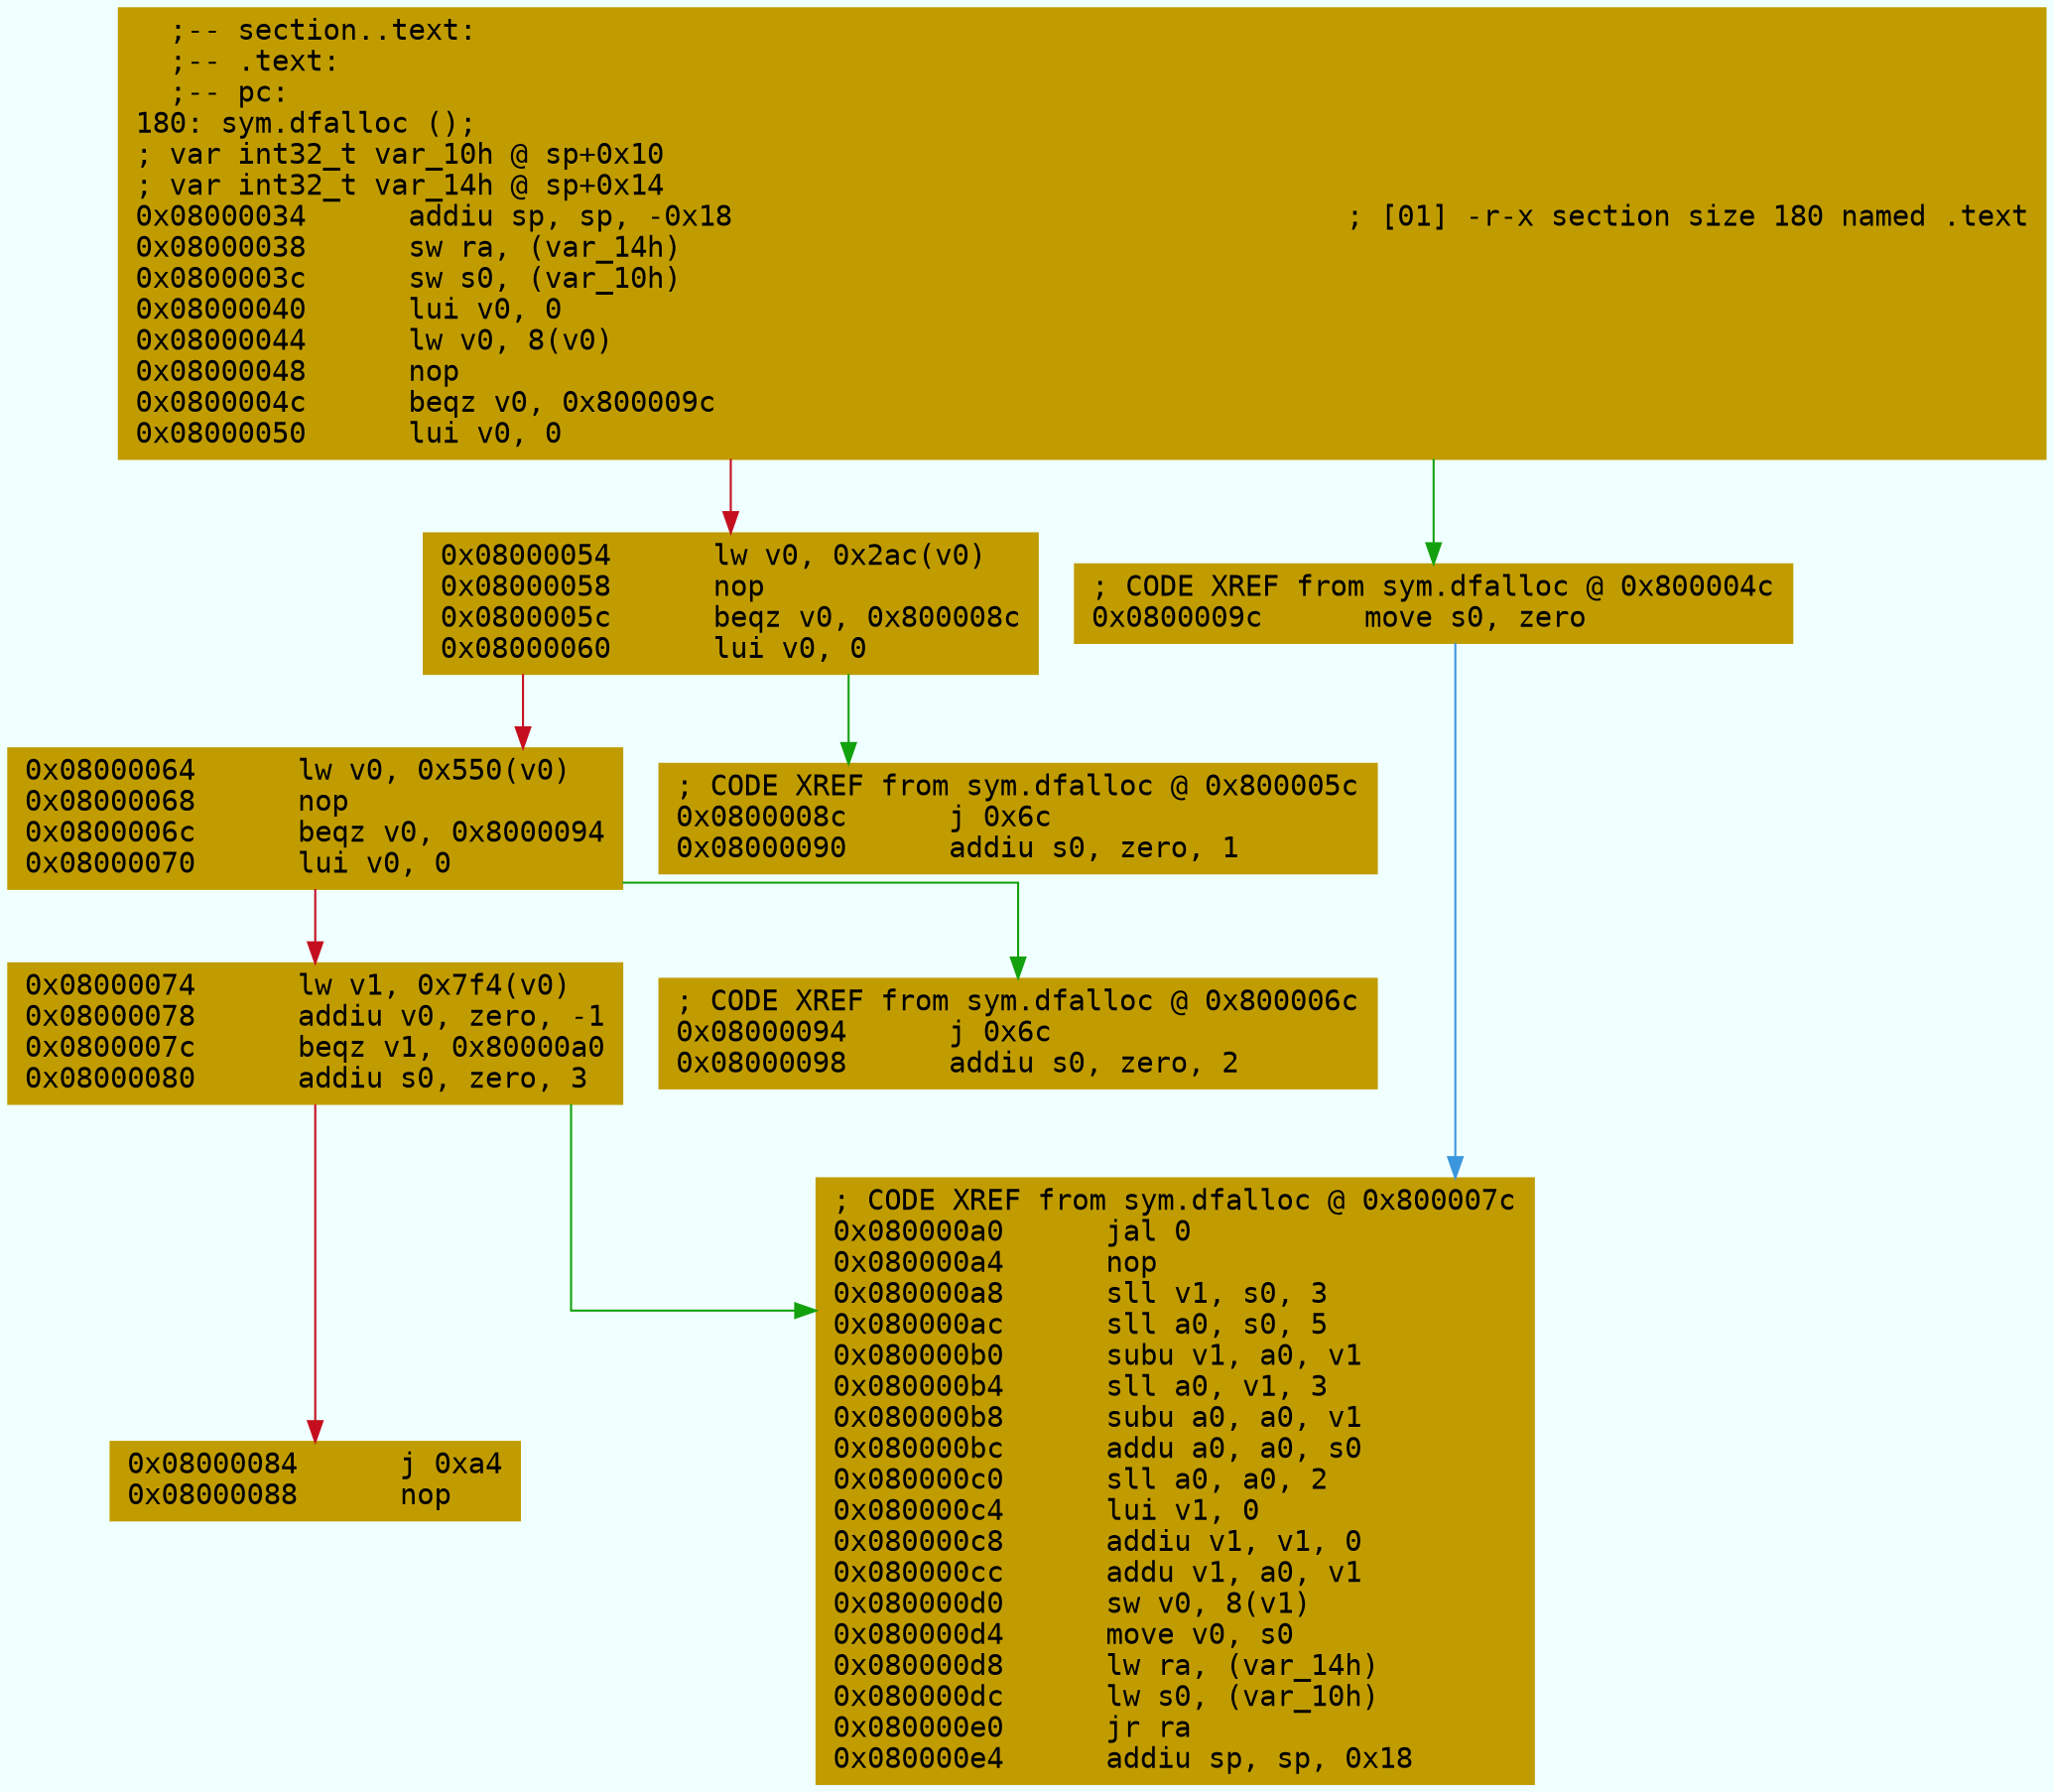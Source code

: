 digraph code {
	graph [bgcolor=azure fontsize=8 fontname="Courier" splines="ortho"];
	node [fillcolor=gray style=filled shape=box];
	edge [arrowhead="normal"];
	"0x08000034" [URL="sym.dfalloc/0x08000034", fillcolor="#c19c00",color="#c19c00", fontname="Courier",label="  ;-- section..text:\l  ;-- .text:\l  ;-- pc:\l180: sym.dfalloc ();\l; var int32_t var_10h @ sp+0x10\l; var int32_t var_14h @ sp+0x14\l0x08000034      addiu sp, sp, -0x18                                    ; [01] -r-x section size 180 named .text\l0x08000038      sw ra, (var_14h)\l0x0800003c      sw s0, (var_10h)\l0x08000040      lui v0, 0\l0x08000044      lw v0, 8(v0)\l0x08000048      nop\l0x0800004c      beqz v0, 0x800009c\l0x08000050      lui v0, 0\l"]
	"0x08000054" [URL="sym.dfalloc/0x08000054", fillcolor="#c19c00",color="#c19c00", fontname="Courier",label="0x08000054      lw v0, 0x2ac(v0)\l0x08000058      nop\l0x0800005c      beqz v0, 0x800008c\l0x08000060      lui v0, 0\l"]
	"0x08000064" [URL="sym.dfalloc/0x08000064", fillcolor="#c19c00",color="#c19c00", fontname="Courier",label="0x08000064      lw v0, 0x550(v0)\l0x08000068      nop\l0x0800006c      beqz v0, 0x8000094\l0x08000070      lui v0, 0\l"]
	"0x08000074" [URL="sym.dfalloc/0x08000074", fillcolor="#c19c00",color="#c19c00", fontname="Courier",label="0x08000074      lw v1, 0x7f4(v0)\l0x08000078      addiu v0, zero, -1\l0x0800007c      beqz v1, 0x80000a0\l0x08000080      addiu s0, zero, 3\l"]
	"0x08000084" [URL="sym.dfalloc/0x08000084", fillcolor="#c19c00",color="#c19c00", fontname="Courier",label="0x08000084      j 0xa4\l0x08000088      nop\l"]
	"0x0800008c" [URL="sym.dfalloc/0x0800008c", fillcolor="#c19c00",color="#c19c00", fontname="Courier",label="; CODE XREF from sym.dfalloc @ 0x800005c\l0x0800008c      j 0x6c\l0x08000090      addiu s0, zero, 1\l"]
	"0x08000094" [URL="sym.dfalloc/0x08000094", fillcolor="#c19c00",color="#c19c00", fontname="Courier",label="; CODE XREF from sym.dfalloc @ 0x800006c\l0x08000094      j 0x6c\l0x08000098      addiu s0, zero, 2\l"]
	"0x0800009c" [URL="sym.dfalloc/0x0800009c", fillcolor="#c19c00",color="#c19c00", fontname="Courier",label="; CODE XREF from sym.dfalloc @ 0x800004c\l0x0800009c      move s0, zero\l"]
	"0x080000a0" [URL="sym.dfalloc/0x080000a0", fillcolor="#c19c00",color="#c19c00", fontname="Courier",label="; CODE XREF from sym.dfalloc @ 0x800007c\l0x080000a0      jal 0\l0x080000a4      nop\l0x080000a8      sll v1, s0, 3\l0x080000ac      sll a0, s0, 5\l0x080000b0      subu v1, a0, v1\l0x080000b4      sll a0, v1, 3\l0x080000b8      subu a0, a0, v1\l0x080000bc      addu a0, a0, s0\l0x080000c0      sll a0, a0, 2\l0x080000c4      lui v1, 0\l0x080000c8      addiu v1, v1, 0\l0x080000cc      addu v1, a0, v1\l0x080000d0      sw v0, 8(v1)\l0x080000d4      move v0, s0\l0x080000d8      lw ra, (var_14h)\l0x080000dc      lw s0, (var_10h)\l0x080000e0      jr ra\l0x080000e4      addiu sp, sp, 0x18\l"]
        "0x08000034" -> "0x0800009c" [color="#13a10e"];
        "0x08000034" -> "0x08000054" [color="#c50f1f"];
        "0x08000054" -> "0x0800008c" [color="#13a10e"];
        "0x08000054" -> "0x08000064" [color="#c50f1f"];
        "0x08000064" -> "0x08000094" [color="#13a10e"];
        "0x08000064" -> "0x08000074" [color="#c50f1f"];
        "0x08000074" -> "0x080000a0" [color="#13a10e"];
        "0x08000074" -> "0x08000084" [color="#c50f1f"];
        "0x0800009c" -> "0x080000a0" [color="#3a96dd"];
}
